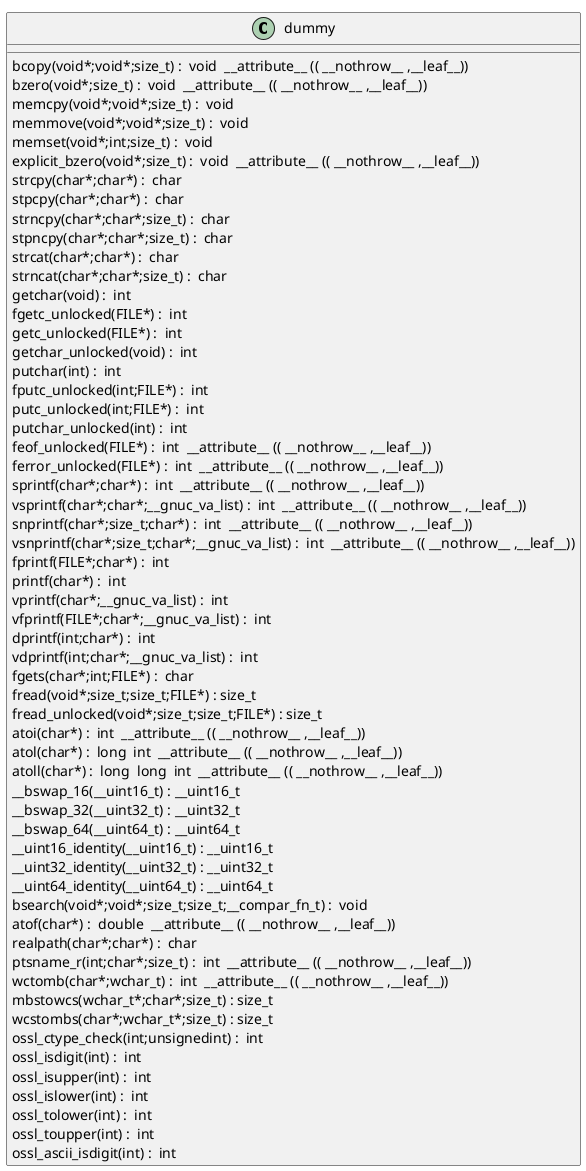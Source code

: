 @startuml
!pragma layout smetana
class dummy {
bcopy(void*;void*;size_t) :  void  __attribute__ (( __nothrow__ ,__leaf__)) [[[./../.././qc/crypto/ctype.c.html#298]]]
bzero(void*;size_t) :  void  __attribute__ (( __nothrow__ ,__leaf__)) [[[./../.././qc/crypto/ctype.c.html#305]]]
memcpy(void*;void*;size_t) :  void  [[[./../.././qc/crypto/ctype.c.html#346]]]
memmove(void*;void*;size_t) :  void  [[[./../.././qc/crypto/ctype.c.html#354]]]
memset(void*;int;size_t) :  void  [[[./../.././qc/crypto/ctype.c.html#361]]]
explicit_bzero(void*;size_t) :  void  __attribute__ (( __nothrow__ ,__leaf__)) [[[./../.././qc/crypto/ctype.c.html#374]]]
strcpy(char*;char*) :  char  [[[./../.././qc/crypto/ctype.c.html#381]]]
stpcpy(char*;char*) :  char  [[[./../.././qc/crypto/ctype.c.html#388]]]
strncpy(char*;char*;size_t) :  char  [[[./../.././qc/crypto/ctype.c.html#396]]]
stpncpy(char*;char*;size_t) :  char  [[[./../.././qc/crypto/ctype.c.html#406]]]
strcat(char*;char*) :  char  [[[./../.././qc/crypto/ctype.c.html#413]]]
strncat(char*;char*;size_t) :  char  [[[./../.././qc/crypto/ctype.c.html#420]]]
getchar(void) :  int  [[[./../.././qc/crypto/ctype.c.html#1135]]]
fgetc_unlocked(FILE*) :  int  [[[./../.././qc/crypto/ctype.c.html#1144]]]
getc_unlocked(FILE*) :  int  [[[./../.././qc/crypto/ctype.c.html#1154]]]
getchar_unlocked(void) :  int  [[[./../.././qc/crypto/ctype.c.html#1161]]]
putchar(int) :  int  [[[./../.././qc/crypto/ctype.c.html#1170]]]
fputc_unlocked(int;FILE*) :  int  [[[./../.././qc/crypto/ctype.c.html#1179]]]
putc_unlocked(int;FILE*) :  int  [[[./../.././qc/crypto/ctype.c.html#1189]]]
putchar_unlocked(int) :  int  [[[./../.././qc/crypto/ctype.c.html#1196]]]
feof_unlocked(FILE*) :  int  __attribute__ (( __nothrow__ ,__leaf__)) [[[./../.././qc/crypto/ctype.c.html#1202]]]
ferror_unlocked(FILE*) :  int  __attribute__ (( __nothrow__ ,__leaf__)) [[[./../.././qc/crypto/ctype.c.html#1209]]]
sprintf(char*;char*) :  int  __attribute__ (( __nothrow__ ,__leaf__)) [[[./../.././qc/crypto/ctype.c.html#1228]]]
vsprintf(char*;char*;__gnuc_va_list) :  int  __attribute__ (( __nothrow__ ,__leaf__)) [[[./../.././qc/crypto/ctype.c.html#1241]]]
snprintf(char*;size_t;char*) :  int  __attribute__ (( __nothrow__ ,__leaf__)) [[[./../.././qc/crypto/ctype.c.html#1260]]]
vsnprintf(char*;size_t;char*;__gnuc_va_list) :  int  __attribute__ (( __nothrow__ ,__leaf__)) [[[./../.././qc/crypto/ctype.c.html#1274]]]
fprintf(FILE*;char*) :  int  [[[./../.././qc/crypto/ctype.c.html#1295]]]
printf(char*) :  int  [[[./../.././qc/crypto/ctype.c.html#1302]]]
vprintf(char*;__gnuc_va_list) :  int  [[[./../.././qc/crypto/ctype.c.html#1314]]]
vfprintf(FILE*;char*;__gnuc_va_list) :  int  [[[./../.././qc/crypto/ctype.c.html#1324]]]
dprintf(int;char*) :  int  [[[./../.././qc/crypto/ctype.c.html#1339]]]
vdprintf(int;char*;__gnuc_va_list) :  int  [[[./../.././qc/crypto/ctype.c.html#1350]]]
fgets(char*;int;FILE*) :  char  [[[./../.././qc/crypto/ctype.c.html#1369]]]
fread(void*;size_t;size_t;FILE*) : size_t [[[./../.././qc/crypto/ctype.c.html#1395]]]
fread_unlocked(void*;size_t;size_t;FILE*) : size_t [[[./../.././qc/crypto/ctype.c.html#1422]]]
atoi(char*) :  int  __attribute__ (( __nothrow__ ,__leaf__)) [[[./../.././qc/crypto/ctype.c.html#1757]]]
atol(char*) :  long  int  __attribute__ (( __nothrow__ ,__leaf__)) [[[./../.././qc/crypto/ctype.c.html#1762]]]
atoll(char*) :  long  long  int  __attribute__ (( __nothrow__ ,__leaf__)) [[[./../.././qc/crypto/ctype.c.html#1769]]]
__bswap_16(__uint16_t) : __uint16_t [[[./../.././qc/crypto/ctype.c.html#1916]]]
__bswap_32(__uint32_t) : __uint32_t [[[./../.././qc/crypto/ctype.c.html#1931]]]
__bswap_64(__uint64_t) : __uint64_t [[[./../.././qc/crypto/ctype.c.html#1941]]]
__uint16_identity(__uint16_t) : __uint16_t [[[./../.././qc/crypto/ctype.c.html#1953]]]
__uint32_identity(__uint32_t) : __uint32_t [[[./../.././qc/crypto/ctype.c.html#1959]]]
__uint64_identity(__uint64_t) : __uint64_t [[[./../.././qc/crypto/ctype.c.html#1965]]]
bsearch(void*;void*;size_t;size_t;__compar_fn_t) :  void  [[[./../.././qc/crypto/ctype.c.html#2633]]]
atof(char*) :  double  __attribute__ (( __nothrow__ ,__leaf__)) [[[./../.././qc/crypto/ctype.c.html#1]]]
realpath(char*;char*) :  char  [[[./../.././qc/crypto/ctype.c.html#1]]]
ptsname_r(int;char*;size_t) :  int  __attribute__ (( __nothrow__ ,__leaf__)) [[[./../.././qc/crypto/ctype.c.html#1]]]
wctomb(char*;wchar_t) :  int  __attribute__ (( __nothrow__ ,__leaf__)) [[[./../.././qc/crypto/ctype.c.html#1]]]
mbstowcs(wchar_t*;char*;size_t) : size_t [[[./../.././qc/crypto/ctype.c.html#1]]]
wcstombs(char*;wchar_t*;size_t) : size_t [[[./../.././qc/crypto/ctype.c.html#1]]]
ossl_ctype_check(int;unsignedint) :  int  [[[./../.././qc/crypto/ctype.c.html#1]]]
ossl_isdigit(int) :  int  [[[./../.././qc/crypto/ctype.c.html#1]]]
ossl_isupper(int) :  int  [[[./../.././qc/crypto/ctype.c.html#1]]]
ossl_islower(int) :  int  [[[./../.././qc/crypto/ctype.c.html#1]]]
ossl_tolower(int) :  int  [[[./../.././qc/crypto/ctype.c.html#1]]]
ossl_toupper(int) :  int  [[[./../.././qc/crypto/ctype.c.html#1]]]
ossl_ascii_isdigit(int) :  int  [[[./../.././qc/crypto/ctype.c.html#1]]]
} 
@enduml
